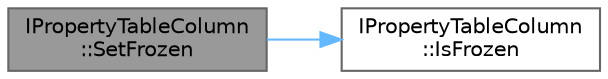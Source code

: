 digraph "IPropertyTableColumn::SetFrozen"
{
 // INTERACTIVE_SVG=YES
 // LATEX_PDF_SIZE
  bgcolor="transparent";
  edge [fontname=Helvetica,fontsize=10,labelfontname=Helvetica,labelfontsize=10];
  node [fontname=Helvetica,fontsize=10,shape=box,height=0.2,width=0.4];
  rankdir="LR";
  Node1 [id="Node000001",label="IPropertyTableColumn\l::SetFrozen",height=0.2,width=0.4,color="gray40", fillcolor="grey60", style="filled", fontcolor="black",tooltip=" "];
  Node1 -> Node2 [id="edge1_Node000001_Node000002",color="steelblue1",style="solid",tooltip=" "];
  Node2 [id="Node000002",label="IPropertyTableColumn\l::IsFrozen",height=0.2,width=0.4,color="grey40", fillcolor="white", style="filled",URL="$d6/dbc/classIPropertyTableColumn.html#a031a9d447c29499b168ef57526b883f7",tooltip=" "];
}
